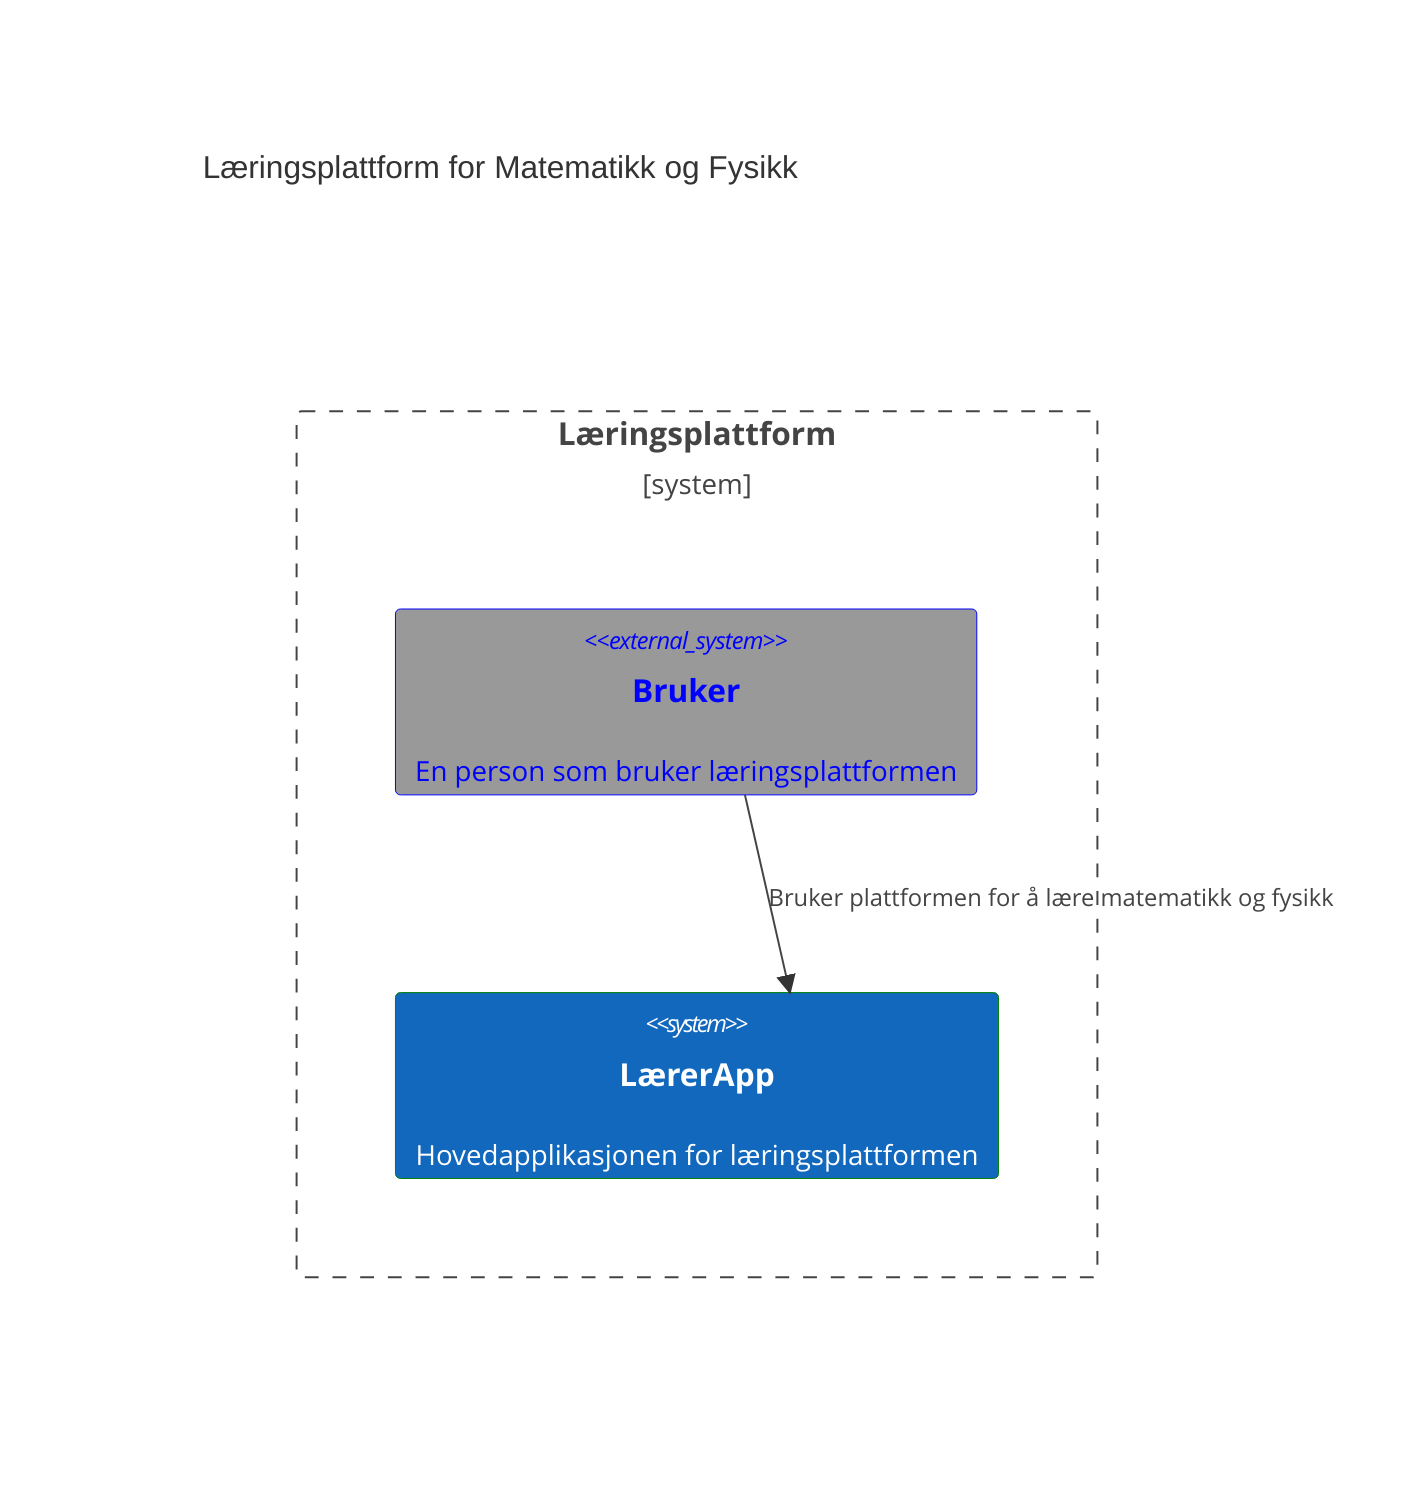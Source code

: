 C4Context
    title Læringsplattform for Matematikk og Fysikk
    Boundary(læringsplattform, "Læringsplattform") {
        System_Ext(Bruker, "Bruker", "En person som bruker læringsplattformen")
        System(LærerApp, "LærerApp", "Hovedapplikasjonen for læringsplattformen")
    }
    UpdateElementStyle(Bruker, $fontColor="blue", $borderColor="blue", $backgroundColor="lightblue")
    UpdateElementStyle(LærerApp, $fontColor="white", $borderColor="green", $backgroundColor="darkgreen")
    Rel(Bruker, LærerApp, "Bruker plattformen for å lære matematikk og fysikk")